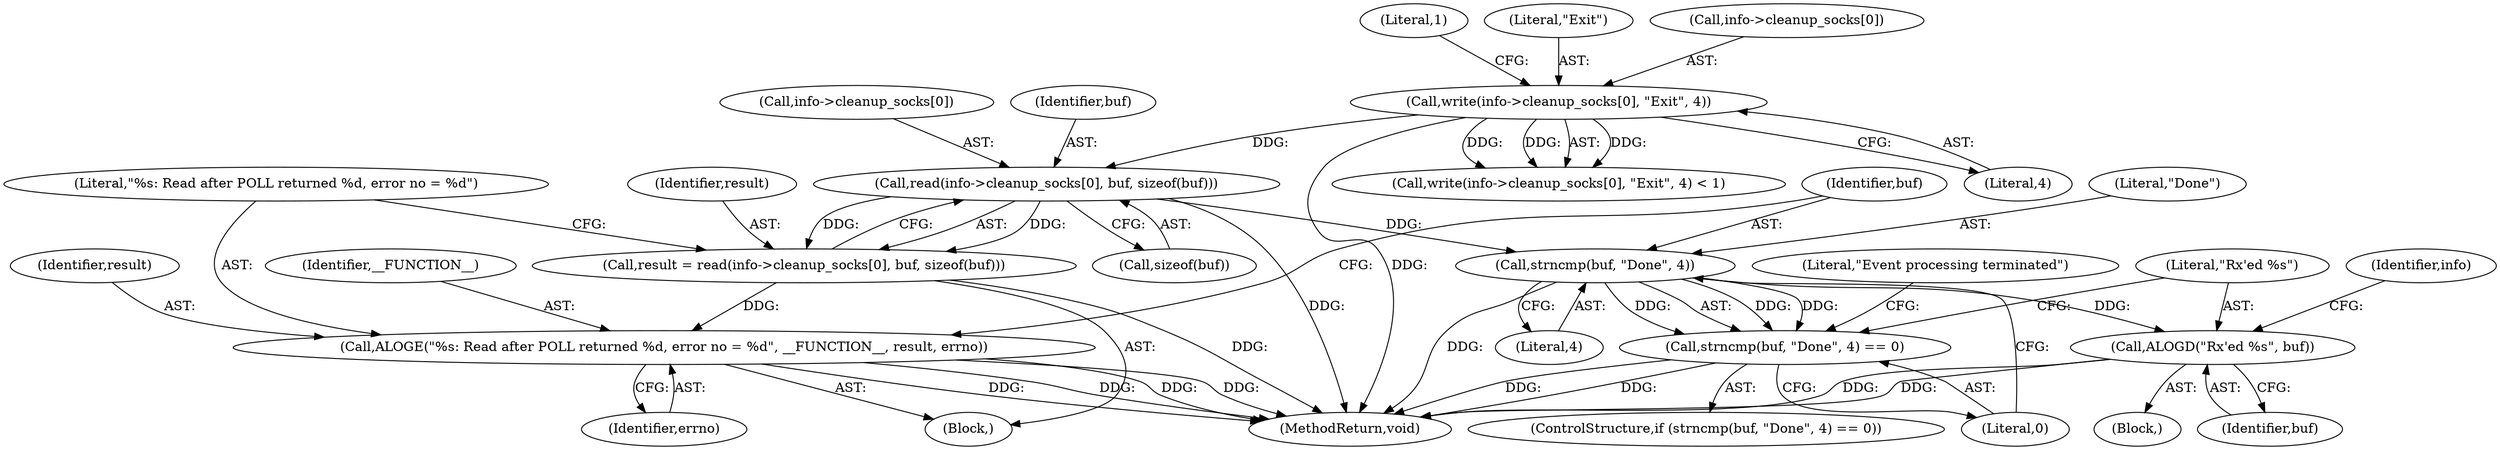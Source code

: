 digraph "0_Android_2c5a4fac8bc8198f6a2635ede776f8de40a0c3e1@API" {
"1000140" [label="(Call,read(info->cleanup_socks[0], buf, sizeof(buf)))"];
"1000118" [label="(Call,write(info->cleanup_socks[0], \"Exit\", 4))"];
"1000138" [label="(Call,result = read(info->cleanup_socks[0], buf, sizeof(buf)))"];
"1000149" [label="(Call,ALOGE(\"%s: Read after POLL returned %d, error no = %d\", __FUNCTION__, result, errno))"];
"1000156" [label="(Call,strncmp(buf, \"Done\", 4))"];
"1000155" [label="(Call,strncmp(buf, \"Done\", 4) == 0)"];
"1000166" [label="(Call,ALOGD(\"Rx'ed %s\", buf))"];
"1000138" [label="(Call,result = read(info->cleanup_socks[0], buf, sizeof(buf)))"];
"1000165" [label="(Block,)"];
"1000140" [label="(Call,read(info->cleanup_socks[0], buf, sizeof(buf)))"];
"1000166" [label="(Call,ALOGD(\"Rx'ed %s\", buf))"];
"1000146" [label="(Identifier,buf)"];
"1000141" [label="(Call,info->cleanup_socks[0])"];
"1000126" [label="(Literal,1)"];
"1000117" [label="(Call,write(info->cleanup_socks[0], \"Exit\", 4) < 1)"];
"1000139" [label="(Identifier,result)"];
"1000158" [label="(Literal,\"Done\")"];
"1000131" [label="(Block,)"];
"1000124" [label="(Literal,\"Exit\")"];
"1000152" [label="(Identifier,result)"];
"1000153" [label="(Identifier,errno)"];
"1000149" [label="(Call,ALOGE(\"%s: Read after POLL returned %d, error no = %d\", __FUNCTION__, result, errno))"];
"1000119" [label="(Call,info->cleanup_socks[0])"];
"1000159" [label="(Literal,4)"];
"1000163" [label="(Literal,\"Event processing terminated\")"];
"1000150" [label="(Literal,\"%s: Read after POLL returned %d, error no = %d\")"];
"1000167" [label="(Literal,\"Rx'ed %s\")"];
"1000168" [label="(Identifier,buf)"];
"1000151" [label="(Identifier,__FUNCTION__)"];
"1000171" [label="(Identifier,info)"];
"1000125" [label="(Literal,4)"];
"1000155" [label="(Call,strncmp(buf, \"Done\", 4) == 0)"];
"1000157" [label="(Identifier,buf)"];
"1000118" [label="(Call,write(info->cleanup_socks[0], \"Exit\", 4))"];
"1000160" [label="(Literal,0)"];
"1000154" [label="(ControlStructure,if (strncmp(buf, \"Done\", 4) == 0))"];
"1000147" [label="(Call,sizeof(buf))"];
"1000325" [label="(MethodReturn,void)"];
"1000156" [label="(Call,strncmp(buf, \"Done\", 4))"];
"1000140" -> "1000138"  [label="AST: "];
"1000140" -> "1000147"  [label="CFG: "];
"1000141" -> "1000140"  [label="AST: "];
"1000146" -> "1000140"  [label="AST: "];
"1000147" -> "1000140"  [label="AST: "];
"1000138" -> "1000140"  [label="CFG: "];
"1000140" -> "1000325"  [label="DDG: "];
"1000140" -> "1000138"  [label="DDG: "];
"1000140" -> "1000138"  [label="DDG: "];
"1000118" -> "1000140"  [label="DDG: "];
"1000140" -> "1000156"  [label="DDG: "];
"1000118" -> "1000117"  [label="AST: "];
"1000118" -> "1000125"  [label="CFG: "];
"1000119" -> "1000118"  [label="AST: "];
"1000124" -> "1000118"  [label="AST: "];
"1000125" -> "1000118"  [label="AST: "];
"1000126" -> "1000118"  [label="CFG: "];
"1000118" -> "1000325"  [label="DDG: "];
"1000118" -> "1000117"  [label="DDG: "];
"1000118" -> "1000117"  [label="DDG: "];
"1000118" -> "1000117"  [label="DDG: "];
"1000138" -> "1000131"  [label="AST: "];
"1000139" -> "1000138"  [label="AST: "];
"1000150" -> "1000138"  [label="CFG: "];
"1000138" -> "1000325"  [label="DDG: "];
"1000138" -> "1000149"  [label="DDG: "];
"1000149" -> "1000131"  [label="AST: "];
"1000149" -> "1000153"  [label="CFG: "];
"1000150" -> "1000149"  [label="AST: "];
"1000151" -> "1000149"  [label="AST: "];
"1000152" -> "1000149"  [label="AST: "];
"1000153" -> "1000149"  [label="AST: "];
"1000157" -> "1000149"  [label="CFG: "];
"1000149" -> "1000325"  [label="DDG: "];
"1000149" -> "1000325"  [label="DDG: "];
"1000149" -> "1000325"  [label="DDG: "];
"1000149" -> "1000325"  [label="DDG: "];
"1000156" -> "1000155"  [label="AST: "];
"1000156" -> "1000159"  [label="CFG: "];
"1000157" -> "1000156"  [label="AST: "];
"1000158" -> "1000156"  [label="AST: "];
"1000159" -> "1000156"  [label="AST: "];
"1000160" -> "1000156"  [label="CFG: "];
"1000156" -> "1000325"  [label="DDG: "];
"1000156" -> "1000155"  [label="DDG: "];
"1000156" -> "1000155"  [label="DDG: "];
"1000156" -> "1000155"  [label="DDG: "];
"1000156" -> "1000166"  [label="DDG: "];
"1000155" -> "1000154"  [label="AST: "];
"1000155" -> "1000160"  [label="CFG: "];
"1000160" -> "1000155"  [label="AST: "];
"1000163" -> "1000155"  [label="CFG: "];
"1000167" -> "1000155"  [label="CFG: "];
"1000155" -> "1000325"  [label="DDG: "];
"1000155" -> "1000325"  [label="DDG: "];
"1000166" -> "1000165"  [label="AST: "];
"1000166" -> "1000168"  [label="CFG: "];
"1000167" -> "1000166"  [label="AST: "];
"1000168" -> "1000166"  [label="AST: "];
"1000171" -> "1000166"  [label="CFG: "];
"1000166" -> "1000325"  [label="DDG: "];
"1000166" -> "1000325"  [label="DDG: "];
}

